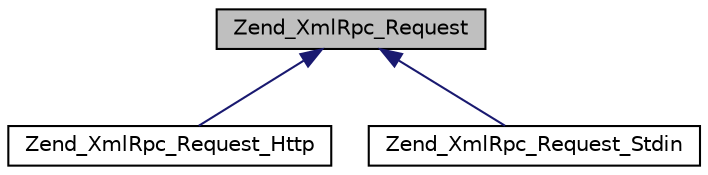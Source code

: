 digraph G
{
  edge [fontname="Helvetica",fontsize="10",labelfontname="Helvetica",labelfontsize="10"];
  node [fontname="Helvetica",fontsize="10",shape=record];
  Node1 [label="Zend_XmlRpc_Request",height=0.2,width=0.4,color="black", fillcolor="grey75", style="filled" fontcolor="black"];
  Node1 -> Node2 [dir="back",color="midnightblue",fontsize="10",style="solid",fontname="Helvetica"];
  Node2 [label="Zend_XmlRpc_Request_Http",height=0.2,width=0.4,color="black", fillcolor="white", style="filled",URL="$class_zend___xml_rpc___request___http.html"];
  Node1 -> Node3 [dir="back",color="midnightblue",fontsize="10",style="solid",fontname="Helvetica"];
  Node3 [label="Zend_XmlRpc_Request_Stdin",height=0.2,width=0.4,color="black", fillcolor="white", style="filled",URL="$class_zend___xml_rpc___request___stdin.html"];
}

